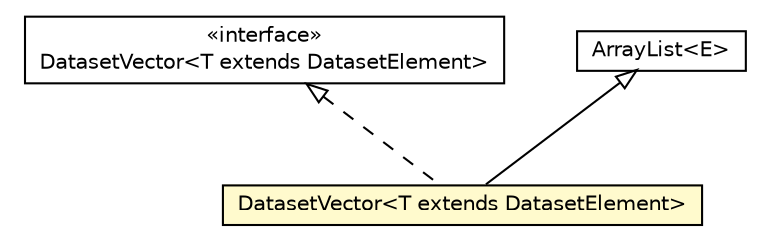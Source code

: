 #!/usr/local/bin/dot
#
# Class diagram 
# Generated by UMLGraph version 5.2 (http://www.umlgraph.org/)
#

digraph G {
	edge [fontname="Helvetica",fontsize=10,labelfontname="Helvetica",labelfontsize=10];
	node [fontname="Helvetica",fontsize=10,shape=plaintext];
	nodesep=0.25;
	ranksep=0.5;
	// it.unica.foresee.datasets.interfaces.DatasetVector<T extends it.unica.foresee.datasets.interfaces.DatasetElement>
	c1101 [label=<<table title="it.unica.foresee.datasets.interfaces.DatasetVector" border="0" cellborder="1" cellspacing="0" cellpadding="2" port="p" href="./interfaces/DatasetVector.html">
		<tr><td><table border="0" cellspacing="0" cellpadding="1">
<tr><td align="center" balign="center"> &#171;interface&#187; </td></tr>
<tr><td align="center" balign="center"> DatasetVector&lt;T extends DatasetElement&gt; </td></tr>
		</table></td></tr>
		</table>>, fontname="Helvetica", fontcolor="black", fontsize=10.0];
	// it.unica.foresee.datasets.DatasetVector<T extends it.unica.foresee.datasets.interfaces.DatasetElement>
	c1109 [label=<<table title="it.unica.foresee.datasets.DatasetVector" border="0" cellborder="1" cellspacing="0" cellpadding="2" port="p" bgcolor="lemonChiffon" href="./DatasetVector.html">
		<tr><td><table border="0" cellspacing="0" cellpadding="1">
<tr><td align="center" balign="center"> DatasetVector&lt;T extends DatasetElement&gt; </td></tr>
		</table></td></tr>
		</table>>, fontname="Helvetica", fontcolor="black", fontsize=10.0];
	//it.unica.foresee.datasets.DatasetVector<T extends it.unica.foresee.datasets.interfaces.DatasetElement> extends java.util.ArrayList<T>
	c1136:p -> c1109:p [dir=back,arrowtail=empty];
	//it.unica.foresee.datasets.DatasetVector<T extends it.unica.foresee.datasets.interfaces.DatasetElement> implements it.unica.foresee.datasets.interfaces.DatasetVector<T extends it.unica.foresee.datasets.interfaces.DatasetElement>
	c1101:p -> c1109:p [dir=back,arrowtail=empty,style=dashed];
	// java.util.ArrayList<E>
	c1136 [label=<<table title="java.util.ArrayList" border="0" cellborder="1" cellspacing="0" cellpadding="2" port="p" href="http://java.sun.com/j2se/1.4.2/docs/api/java/util/ArrayList.html">
		<tr><td><table border="0" cellspacing="0" cellpadding="1">
<tr><td align="center" balign="center"> ArrayList&lt;E&gt; </td></tr>
		</table></td></tr>
		</table>>, fontname="Helvetica", fontcolor="black", fontsize=10.0];
}

